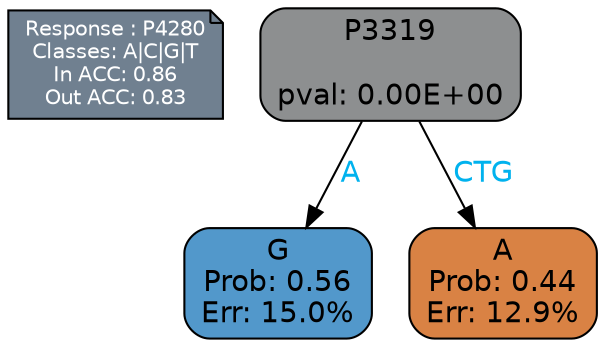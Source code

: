 digraph Tree {
node [shape=box, style="filled, rounded", color="black", fontname=helvetica] ;
graph [ranksep=equally, splines=polylines, bgcolor=transparent, dpi=600] ;
edge [fontname=helvetica] ;
LEGEND [label="Response : P4280
Classes: A|C|G|T
In ACC: 0.86
Out ACC: 0.83
",shape=note,align=left,style=filled,fillcolor="slategray",fontcolor="white",fontsize=10];1 [label="P3319

pval: 0.00E+00", fillcolor="#8d8f90"] ;
2 [label="G
Prob: 0.56
Err: 15.0%", fillcolor="#5298cb"] ;
3 [label="A
Prob: 0.44
Err: 12.9%", fillcolor="#d98244"] ;
1 -> 2 [label="A",fontcolor=deepskyblue2] ;
1 -> 3 [label="CTG",fontcolor=deepskyblue2] ;
{rank = same; 2;3;}{rank = same; LEGEND;1;}}
